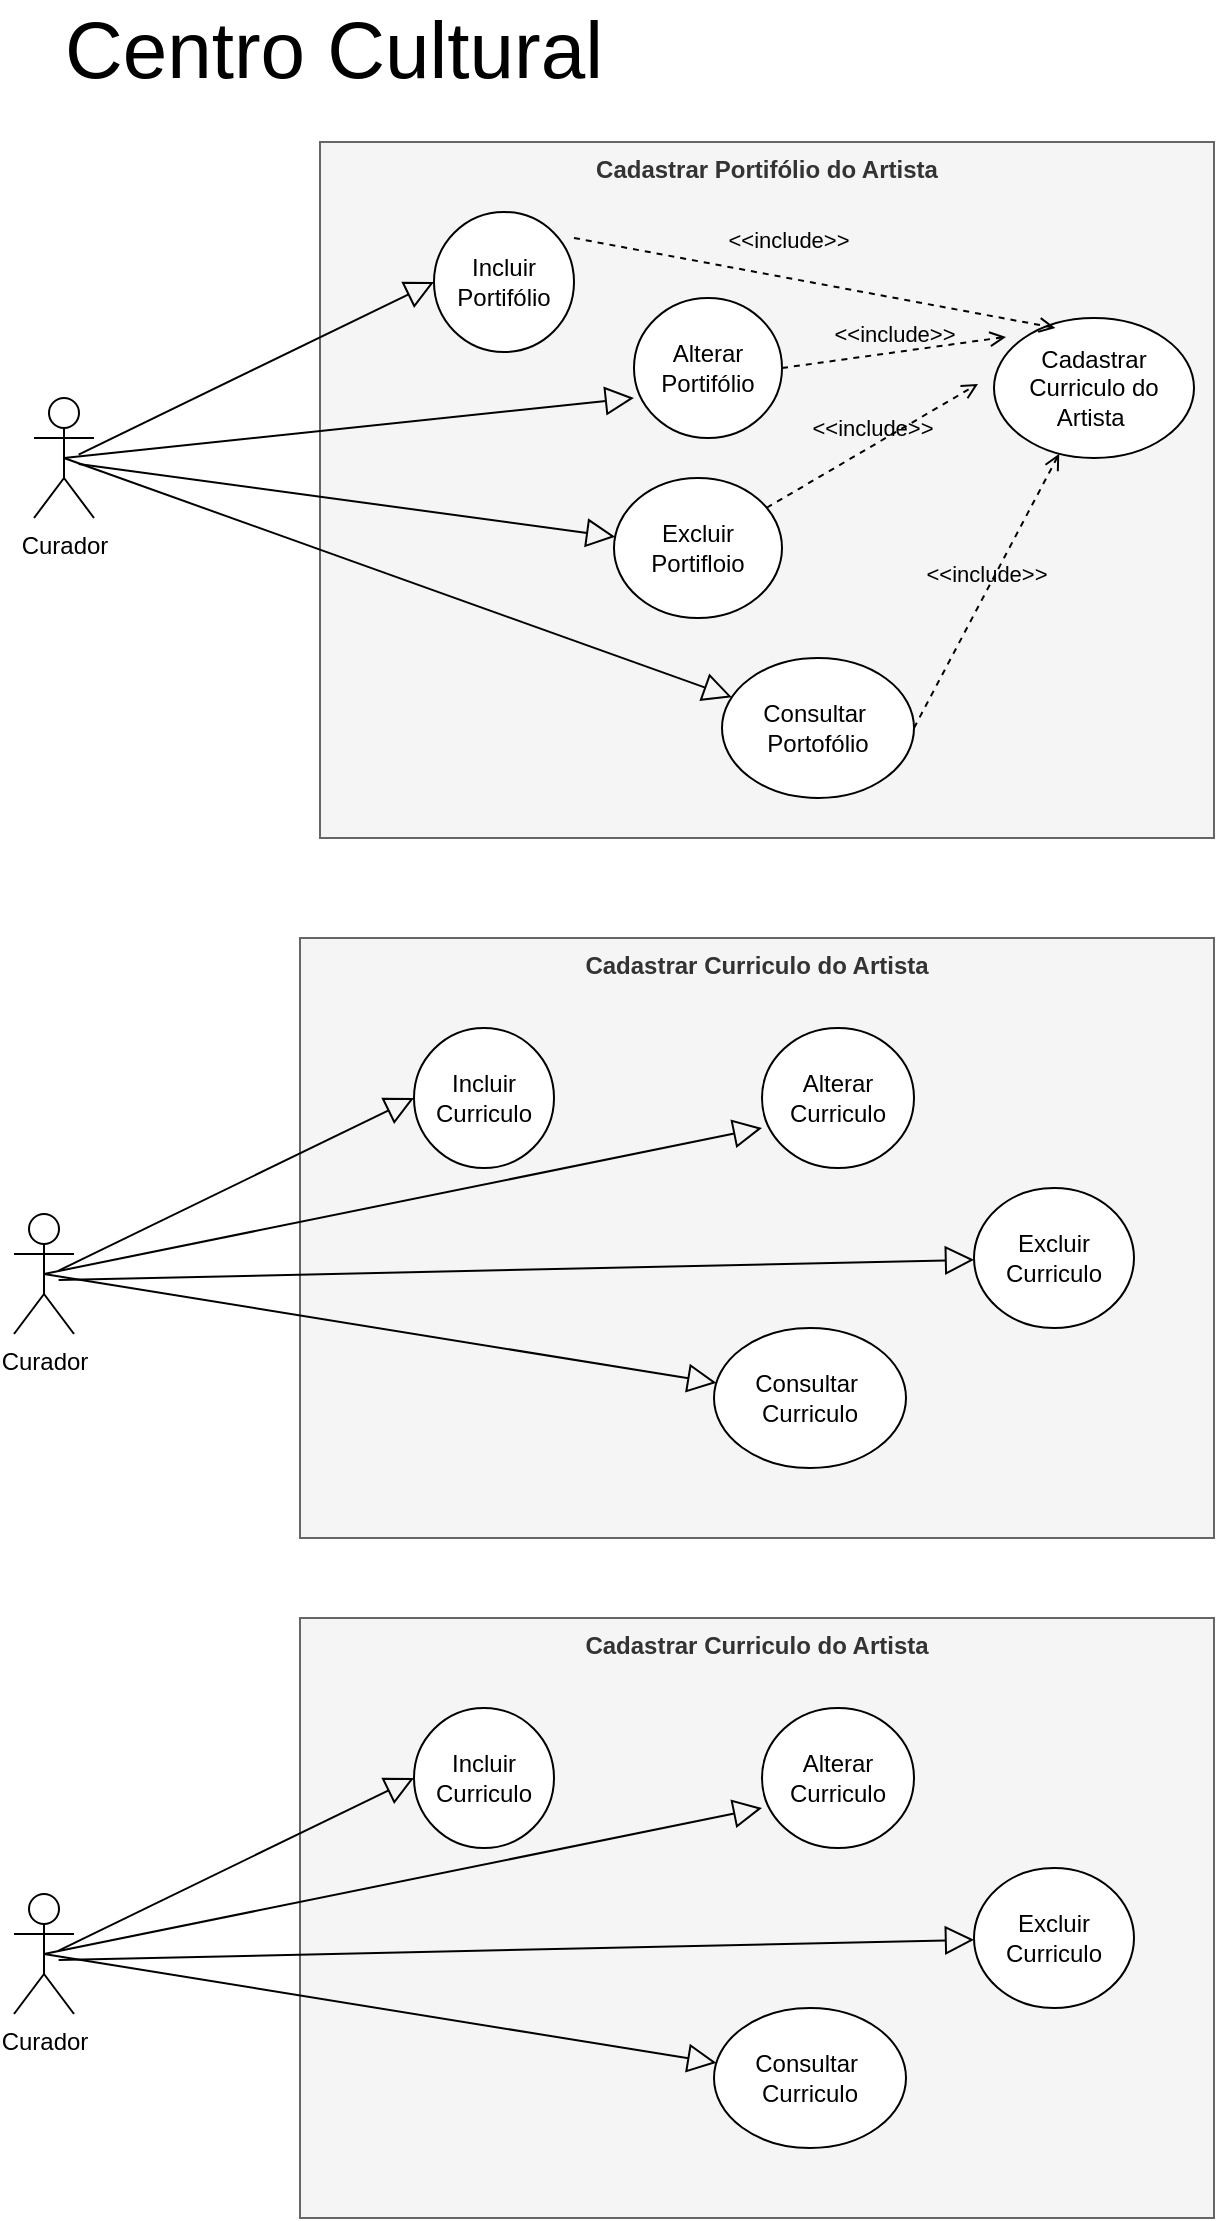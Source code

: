 <mxfile version="21.1.1" type="github">
  <diagram name="Página-1" id="rkHG6nmuOjkpt8-TUzvK">
    <mxGraphModel dx="1588" dy="954" grid="1" gridSize="10" guides="1" tooltips="1" connect="1" arrows="1" fold="1" page="1" pageScale="1" pageWidth="827" pageHeight="1169" math="0" shadow="0">
      <root>
        <mxCell id="0" />
        <mxCell id="1" parent="0" />
        <mxCell id="XnEvQe8ai3ZGjiJY6H-x-5" value="Cadastrar Portifólio do Artista" style="shape=rect;html=1;verticalAlign=top;fontStyle=1;whiteSpace=wrap;align=center;fillColor=#f5f5f5;strokeColor=#666666;fontColor=#333333;" parent="1" vertex="1">
          <mxGeometry x="163" y="82" width="447" height="348" as="geometry" />
        </mxCell>
        <mxCell id="XnEvQe8ai3ZGjiJY6H-x-2" value="Incluir Portifólio" style="ellipse;whiteSpace=wrap;html=1;" parent="1" vertex="1">
          <mxGeometry x="220" y="117" width="70" height="70" as="geometry" />
        </mxCell>
        <mxCell id="XnEvQe8ai3ZGjiJY6H-x-3" value="Curador" style="shape=umlActor;html=1;verticalLabelPosition=bottom;verticalAlign=top;align=center;" parent="1" vertex="1">
          <mxGeometry x="20" y="210" width="30" height="60" as="geometry" />
        </mxCell>
        <mxCell id="XnEvQe8ai3ZGjiJY6H-x-4" value="" style="edgeStyle=none;html=1;endArrow=block;endFill=0;endSize=12;verticalAlign=bottom;rounded=0;entryX=0;entryY=0.5;entryDx=0;entryDy=0;exitX=0.744;exitY=0.472;exitDx=0;exitDy=0;exitPerimeter=0;" parent="1" source="XnEvQe8ai3ZGjiJY6H-x-3" target="XnEvQe8ai3ZGjiJY6H-x-2" edge="1">
          <mxGeometry width="160" relative="1" as="geometry">
            <mxPoint x="90" y="217" as="sourcePoint" />
            <mxPoint x="250" y="217" as="targetPoint" />
          </mxGeometry>
        </mxCell>
        <mxCell id="XnEvQe8ai3ZGjiJY6H-x-7" value="Alterar Portifólio" style="ellipse;whiteSpace=wrap;html=1;" parent="1" vertex="1">
          <mxGeometry x="320" y="160" width="74" height="70" as="geometry" />
        </mxCell>
        <mxCell id="XnEvQe8ai3ZGjiJY6H-x-8" value="Excluir Portifloio" style="ellipse;whiteSpace=wrap;html=1;" parent="1" vertex="1">
          <mxGeometry x="310" y="250" width="84" height="70" as="geometry" />
        </mxCell>
        <mxCell id="XnEvQe8ai3ZGjiJY6H-x-13" value="" style="edgeStyle=none;html=1;endArrow=block;endFill=0;endSize=12;verticalAlign=bottom;rounded=0;entryX=0;entryY=0.714;entryDx=0;entryDy=0;entryPerimeter=0;exitX=0.5;exitY=0.5;exitDx=0;exitDy=0;exitPerimeter=0;" parent="1" source="XnEvQe8ai3ZGjiJY6H-x-3" target="XnEvQe8ai3ZGjiJY6H-x-7" edge="1">
          <mxGeometry width="160" relative="1" as="geometry">
            <mxPoint x="100" y="296.5" as="sourcePoint" />
            <mxPoint x="260" y="296.5" as="targetPoint" />
          </mxGeometry>
        </mxCell>
        <mxCell id="XnEvQe8ai3ZGjiJY6H-x-14" value="" style="edgeStyle=none;html=1;endArrow=block;endFill=0;endSize=12;verticalAlign=bottom;rounded=0;exitX=0.744;exitY=0.55;exitDx=0;exitDy=0;exitPerimeter=0;" parent="1" source="XnEvQe8ai3ZGjiJY6H-x-3" target="XnEvQe8ai3ZGjiJY6H-x-8" edge="1">
          <mxGeometry width="160" relative="1" as="geometry">
            <mxPoint x="110" y="366.5" as="sourcePoint" />
            <mxPoint x="330" y="327" as="targetPoint" />
          </mxGeometry>
        </mxCell>
        <mxCell id="XnEvQe8ai3ZGjiJY6H-x-19" value="Consultar&amp;nbsp;&lt;br&gt;Portofólio" style="ellipse;whiteSpace=wrap;html=1;" parent="1" vertex="1">
          <mxGeometry x="364" y="340" width="96" height="70" as="geometry" />
        </mxCell>
        <mxCell id="XnEvQe8ai3ZGjiJY6H-x-20" value="" style="edgeStyle=none;html=1;endArrow=block;endFill=0;endSize=12;verticalAlign=bottom;rounded=0;exitX=0.5;exitY=0.5;exitDx=0;exitDy=0;exitPerimeter=0;" parent="1" source="XnEvQe8ai3ZGjiJY6H-x-3" target="XnEvQe8ai3ZGjiJY6H-x-19" edge="1">
          <mxGeometry width="160" relative="1" as="geometry">
            <mxPoint x="50" y="307" as="sourcePoint" />
            <mxPoint x="370" y="322" as="targetPoint" />
          </mxGeometry>
        </mxCell>
        <mxCell id="nVL4J-MFMbPPPKdqbXxZ-2" value="&lt;font style=&quot;font-size: 40px;&quot;&gt;Centro Cultural&lt;/font&gt;" style="text;html=1;strokeColor=none;fillColor=none;align=center;verticalAlign=middle;whiteSpace=wrap;rounded=0;" parent="1" vertex="1">
          <mxGeometry x="30" y="20" width="280" height="30" as="geometry" />
        </mxCell>
        <mxCell id="ASfWBYzMuZ3_pJoTGtA6-3" value="Cadastrar Curriculo do Artista" style="shape=rect;html=1;verticalAlign=top;fontStyle=1;whiteSpace=wrap;align=center;fillColor=#f5f5f5;fontColor=#333333;strokeColor=#666666;" vertex="1" parent="1">
          <mxGeometry x="153" y="480" width="457" height="300" as="geometry" />
        </mxCell>
        <mxCell id="ASfWBYzMuZ3_pJoTGtA6-4" value="Incluir Curriculo" style="ellipse;whiteSpace=wrap;html=1;" vertex="1" parent="1">
          <mxGeometry x="210" y="525" width="70" height="70" as="geometry" />
        </mxCell>
        <mxCell id="ASfWBYzMuZ3_pJoTGtA6-5" value="Curador" style="shape=umlActor;html=1;verticalLabelPosition=bottom;verticalAlign=top;align=center;" vertex="1" parent="1">
          <mxGeometry x="10" y="618" width="30" height="60" as="geometry" />
        </mxCell>
        <mxCell id="ASfWBYzMuZ3_pJoTGtA6-6" value="" style="edgeStyle=none;html=1;endArrow=block;endFill=0;endSize=12;verticalAlign=bottom;rounded=0;entryX=0;entryY=0.5;entryDx=0;entryDy=0;exitX=0.744;exitY=0.472;exitDx=0;exitDy=0;exitPerimeter=0;" edge="1" source="ASfWBYzMuZ3_pJoTGtA6-5" target="ASfWBYzMuZ3_pJoTGtA6-4" parent="1">
          <mxGeometry width="160" relative="1" as="geometry">
            <mxPoint x="80" y="625" as="sourcePoint" />
            <mxPoint x="240" y="625" as="targetPoint" />
          </mxGeometry>
        </mxCell>
        <mxCell id="ASfWBYzMuZ3_pJoTGtA6-7" value="Alterar Curriculo" style="ellipse;whiteSpace=wrap;html=1;" vertex="1" parent="1">
          <mxGeometry x="384" y="525" width="76" height="70" as="geometry" />
        </mxCell>
        <mxCell id="ASfWBYzMuZ3_pJoTGtA6-8" value="Excluir Curriculo" style="ellipse;whiteSpace=wrap;html=1;" vertex="1" parent="1">
          <mxGeometry x="490" y="605" width="80" height="70" as="geometry" />
        </mxCell>
        <mxCell id="ASfWBYzMuZ3_pJoTGtA6-9" value="" style="edgeStyle=none;html=1;endArrow=block;endFill=0;endSize=12;verticalAlign=bottom;rounded=0;entryX=0;entryY=0.714;entryDx=0;entryDy=0;entryPerimeter=0;exitX=0.5;exitY=0.5;exitDx=0;exitDy=0;exitPerimeter=0;" edge="1" source="ASfWBYzMuZ3_pJoTGtA6-5" target="ASfWBYzMuZ3_pJoTGtA6-7" parent="1">
          <mxGeometry width="160" relative="1" as="geometry">
            <mxPoint x="90" y="704.5" as="sourcePoint" />
            <mxPoint x="250" y="704.5" as="targetPoint" />
          </mxGeometry>
        </mxCell>
        <mxCell id="ASfWBYzMuZ3_pJoTGtA6-10" value="" style="edgeStyle=none;html=1;endArrow=block;endFill=0;endSize=12;verticalAlign=bottom;rounded=0;exitX=0.744;exitY=0.55;exitDx=0;exitDy=0;exitPerimeter=0;" edge="1" source="ASfWBYzMuZ3_pJoTGtA6-5" target="ASfWBYzMuZ3_pJoTGtA6-8" parent="1">
          <mxGeometry width="160" relative="1" as="geometry">
            <mxPoint x="100" y="774.5" as="sourcePoint" />
            <mxPoint x="320" y="735" as="targetPoint" />
          </mxGeometry>
        </mxCell>
        <mxCell id="ASfWBYzMuZ3_pJoTGtA6-11" value="Consultar&amp;nbsp;&lt;br&gt;Curriculo" style="ellipse;whiteSpace=wrap;html=1;" vertex="1" parent="1">
          <mxGeometry x="360" y="675" width="96" height="70" as="geometry" />
        </mxCell>
        <mxCell id="ASfWBYzMuZ3_pJoTGtA6-12" value="" style="edgeStyle=none;html=1;endArrow=block;endFill=0;endSize=12;verticalAlign=bottom;rounded=0;exitX=0.5;exitY=0.5;exitDx=0;exitDy=0;exitPerimeter=0;" edge="1" source="ASfWBYzMuZ3_pJoTGtA6-5" target="ASfWBYzMuZ3_pJoTGtA6-11" parent="1">
          <mxGeometry width="160" relative="1" as="geometry">
            <mxPoint x="40" y="715" as="sourcePoint" />
            <mxPoint x="360" y="730" as="targetPoint" />
          </mxGeometry>
        </mxCell>
        <mxCell id="ASfWBYzMuZ3_pJoTGtA6-13" value="Cadastrar Curriculo do Artista&amp;nbsp;" style="ellipse;whiteSpace=wrap;html=1;" vertex="1" parent="1">
          <mxGeometry x="500" y="170" width="100" height="70" as="geometry" />
        </mxCell>
        <mxCell id="ASfWBYzMuZ3_pJoTGtA6-14" value="&amp;lt;&amp;lt;include&amp;gt;&amp;gt;" style="edgeStyle=none;html=1;endArrow=open;verticalAlign=bottom;dashed=1;labelBackgroundColor=none;rounded=0;entryX=-0.08;entryY=0.471;entryDx=0;entryDy=0;entryPerimeter=0;" edge="1" parent="1" source="XnEvQe8ai3ZGjiJY6H-x-8" target="ASfWBYzMuZ3_pJoTGtA6-13">
          <mxGeometry width="160" relative="1" as="geometry">
            <mxPoint x="400" y="253" as="sourcePoint" />
            <mxPoint x="540" y="254.5" as="targetPoint" />
          </mxGeometry>
        </mxCell>
        <mxCell id="ASfWBYzMuZ3_pJoTGtA6-15" value="&amp;lt;&amp;lt;include&amp;gt;&amp;gt;" style="edgeStyle=none;html=1;endArrow=open;verticalAlign=bottom;dashed=1;labelBackgroundColor=none;rounded=0;exitX=1;exitY=0.5;exitDx=0;exitDy=0;" edge="1" parent="1" source="XnEvQe8ai3ZGjiJY6H-x-19" target="ASfWBYzMuZ3_pJoTGtA6-13">
          <mxGeometry width="160" relative="1" as="geometry">
            <mxPoint x="360" y="340" as="sourcePoint" />
            <mxPoint x="520" y="340" as="targetPoint" />
          </mxGeometry>
        </mxCell>
        <mxCell id="ASfWBYzMuZ3_pJoTGtA6-16" value="&amp;lt;&amp;lt;include&amp;gt;&amp;gt;" style="edgeStyle=none;html=1;endArrow=open;verticalAlign=bottom;dashed=1;labelBackgroundColor=none;rounded=0;entryX=0.307;entryY=0.071;entryDx=0;entryDy=0;entryPerimeter=0;" edge="1" parent="1" target="ASfWBYzMuZ3_pJoTGtA6-13">
          <mxGeometry x="-0.125" y="10" width="160" relative="1" as="geometry">
            <mxPoint x="290" y="130" as="sourcePoint" />
            <mxPoint x="530" y="190" as="targetPoint" />
            <mxPoint as="offset" />
          </mxGeometry>
        </mxCell>
        <mxCell id="ASfWBYzMuZ3_pJoTGtA6-17" value="&amp;lt;&amp;lt;include&amp;gt;&amp;gt;" style="edgeStyle=none;html=1;endArrow=open;verticalAlign=bottom;dashed=1;labelBackgroundColor=none;rounded=0;entryX=0.06;entryY=0.135;entryDx=0;entryDy=0;entryPerimeter=0;exitX=1;exitY=0.5;exitDx=0;exitDy=0;" edge="1" parent="1" source="XnEvQe8ai3ZGjiJY6H-x-7" target="ASfWBYzMuZ3_pJoTGtA6-13">
          <mxGeometry width="160" relative="1" as="geometry">
            <mxPoint x="390" y="180" as="sourcePoint" />
            <mxPoint x="550" y="180" as="targetPoint" />
          </mxGeometry>
        </mxCell>
        <mxCell id="ASfWBYzMuZ3_pJoTGtA6-18" value="Cadastrar Curriculo do Artista" style="shape=rect;html=1;verticalAlign=top;fontStyle=1;whiteSpace=wrap;align=center;fillColor=#f5f5f5;fontColor=#333333;strokeColor=#666666;" vertex="1" parent="1">
          <mxGeometry x="153" y="820" width="457" height="300" as="geometry" />
        </mxCell>
        <mxCell id="ASfWBYzMuZ3_pJoTGtA6-19" value="Incluir Curriculo" style="ellipse;whiteSpace=wrap;html=1;" vertex="1" parent="1">
          <mxGeometry x="210" y="865" width="70" height="70" as="geometry" />
        </mxCell>
        <mxCell id="ASfWBYzMuZ3_pJoTGtA6-20" value="Curador" style="shape=umlActor;html=1;verticalLabelPosition=bottom;verticalAlign=top;align=center;" vertex="1" parent="1">
          <mxGeometry x="10" y="958" width="30" height="60" as="geometry" />
        </mxCell>
        <mxCell id="ASfWBYzMuZ3_pJoTGtA6-21" value="" style="edgeStyle=none;html=1;endArrow=block;endFill=0;endSize=12;verticalAlign=bottom;rounded=0;entryX=0;entryY=0.5;entryDx=0;entryDy=0;exitX=0.744;exitY=0.472;exitDx=0;exitDy=0;exitPerimeter=0;" edge="1" parent="1" source="ASfWBYzMuZ3_pJoTGtA6-20" target="ASfWBYzMuZ3_pJoTGtA6-19">
          <mxGeometry width="160" relative="1" as="geometry">
            <mxPoint x="80" y="965" as="sourcePoint" />
            <mxPoint x="240" y="965" as="targetPoint" />
          </mxGeometry>
        </mxCell>
        <mxCell id="ASfWBYzMuZ3_pJoTGtA6-22" value="Alterar Curriculo" style="ellipse;whiteSpace=wrap;html=1;" vertex="1" parent="1">
          <mxGeometry x="384" y="865" width="76" height="70" as="geometry" />
        </mxCell>
        <mxCell id="ASfWBYzMuZ3_pJoTGtA6-23" value="Excluir Curriculo" style="ellipse;whiteSpace=wrap;html=1;" vertex="1" parent="1">
          <mxGeometry x="490" y="945" width="80" height="70" as="geometry" />
        </mxCell>
        <mxCell id="ASfWBYzMuZ3_pJoTGtA6-24" value="" style="edgeStyle=none;html=1;endArrow=block;endFill=0;endSize=12;verticalAlign=bottom;rounded=0;entryX=0;entryY=0.714;entryDx=0;entryDy=0;entryPerimeter=0;exitX=0.5;exitY=0.5;exitDx=0;exitDy=0;exitPerimeter=0;" edge="1" parent="1" source="ASfWBYzMuZ3_pJoTGtA6-20" target="ASfWBYzMuZ3_pJoTGtA6-22">
          <mxGeometry width="160" relative="1" as="geometry">
            <mxPoint x="90" y="1044.5" as="sourcePoint" />
            <mxPoint x="250" y="1044.5" as="targetPoint" />
          </mxGeometry>
        </mxCell>
        <mxCell id="ASfWBYzMuZ3_pJoTGtA6-25" value="" style="edgeStyle=none;html=1;endArrow=block;endFill=0;endSize=12;verticalAlign=bottom;rounded=0;exitX=0.744;exitY=0.55;exitDx=0;exitDy=0;exitPerimeter=0;" edge="1" parent="1" source="ASfWBYzMuZ3_pJoTGtA6-20" target="ASfWBYzMuZ3_pJoTGtA6-23">
          <mxGeometry width="160" relative="1" as="geometry">
            <mxPoint x="100" y="1114.5" as="sourcePoint" />
            <mxPoint x="320" y="1075" as="targetPoint" />
          </mxGeometry>
        </mxCell>
        <mxCell id="ASfWBYzMuZ3_pJoTGtA6-26" value="Consultar&amp;nbsp;&lt;br&gt;Curriculo" style="ellipse;whiteSpace=wrap;html=1;" vertex="1" parent="1">
          <mxGeometry x="360" y="1015" width="96" height="70" as="geometry" />
        </mxCell>
        <mxCell id="ASfWBYzMuZ3_pJoTGtA6-27" value="" style="edgeStyle=none;html=1;endArrow=block;endFill=0;endSize=12;verticalAlign=bottom;rounded=0;exitX=0.5;exitY=0.5;exitDx=0;exitDy=0;exitPerimeter=0;" edge="1" parent="1" source="ASfWBYzMuZ3_pJoTGtA6-20" target="ASfWBYzMuZ3_pJoTGtA6-26">
          <mxGeometry width="160" relative="1" as="geometry">
            <mxPoint x="40" y="1055" as="sourcePoint" />
            <mxPoint x="360" y="1070" as="targetPoint" />
          </mxGeometry>
        </mxCell>
      </root>
    </mxGraphModel>
  </diagram>
</mxfile>
